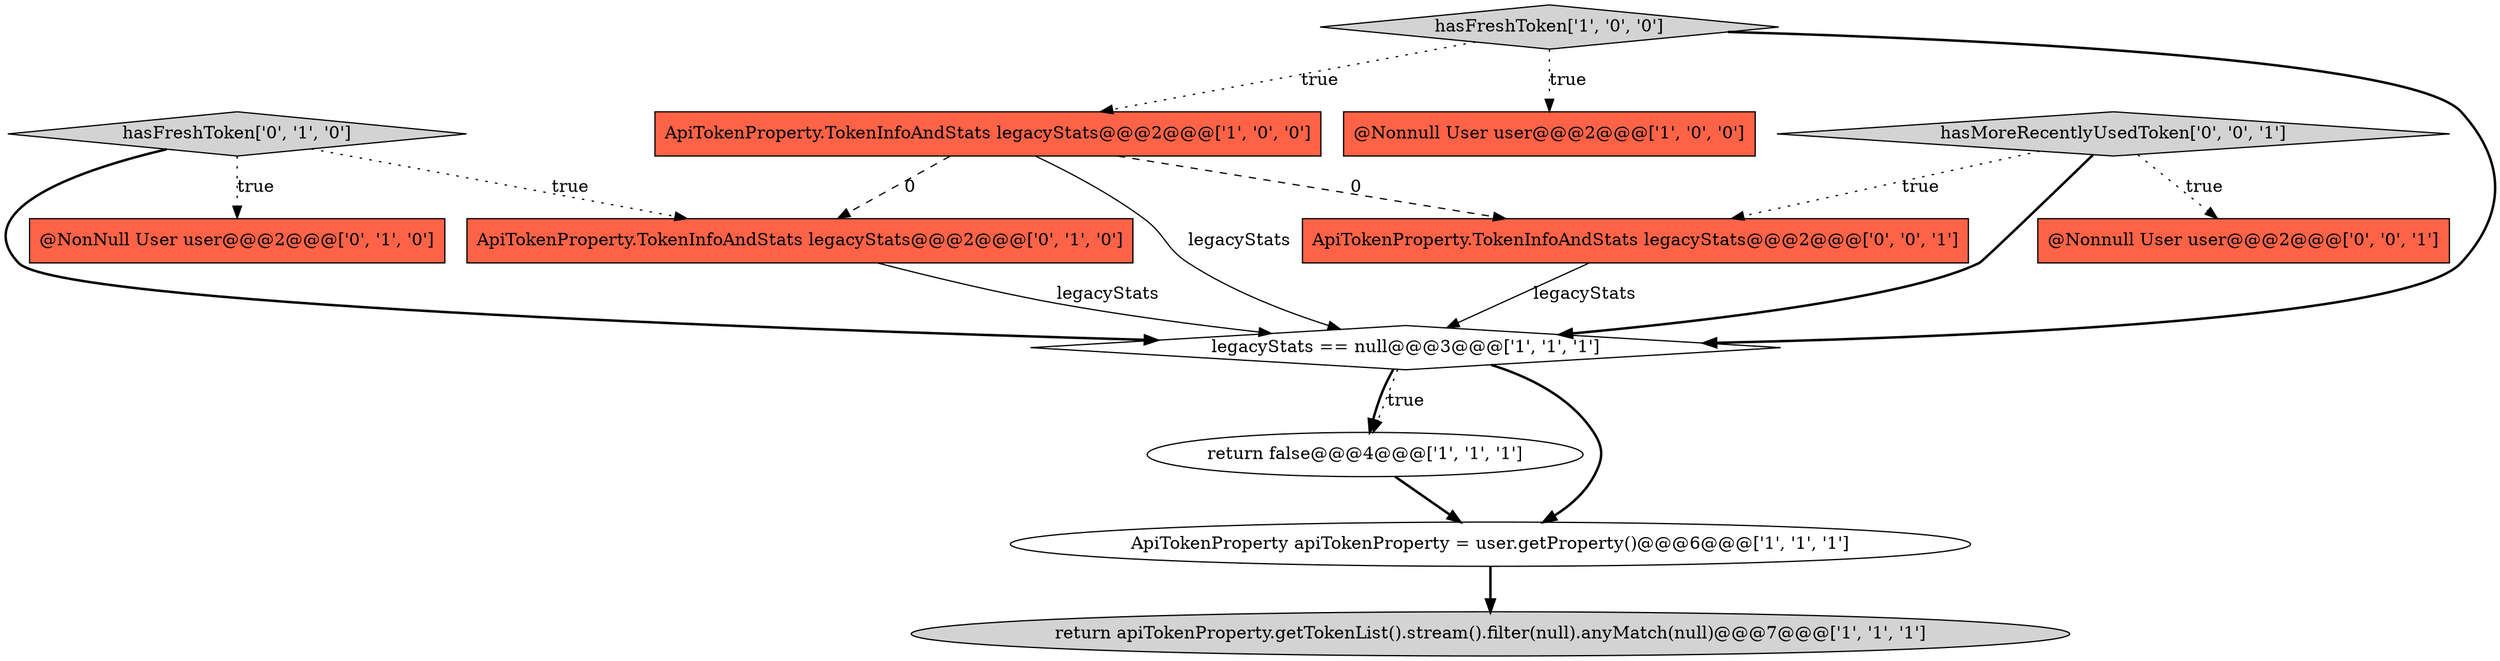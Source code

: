 digraph {
7 [style = filled, label = "@NonNull User user@@@2@@@['0', '1', '0']", fillcolor = tomato, shape = box image = "AAA0AAABBB2BBB"];
9 [style = filled, label = "ApiTokenProperty.TokenInfoAndStats legacyStats@@@2@@@['0', '1', '0']", fillcolor = tomato, shape = box image = "AAA1AAABBB2BBB"];
12 [style = filled, label = "hasMoreRecentlyUsedToken['0', '0', '1']", fillcolor = lightgray, shape = diamond image = "AAA0AAABBB3BBB"];
8 [style = filled, label = "hasFreshToken['0', '1', '0']", fillcolor = lightgray, shape = diamond image = "AAA0AAABBB2BBB"];
3 [style = filled, label = "hasFreshToken['1', '0', '0']", fillcolor = lightgray, shape = diamond image = "AAA0AAABBB1BBB"];
0 [style = filled, label = "@Nonnull User user@@@2@@@['1', '0', '0']", fillcolor = tomato, shape = box image = "AAA0AAABBB1BBB"];
4 [style = filled, label = "ApiTokenProperty.TokenInfoAndStats legacyStats@@@2@@@['1', '0', '0']", fillcolor = tomato, shape = box image = "AAA1AAABBB1BBB"];
10 [style = filled, label = "@Nonnull User user@@@2@@@['0', '0', '1']", fillcolor = tomato, shape = box image = "AAA0AAABBB3BBB"];
11 [style = filled, label = "ApiTokenProperty.TokenInfoAndStats legacyStats@@@2@@@['0', '0', '1']", fillcolor = tomato, shape = box image = "AAA0AAABBB3BBB"];
6 [style = filled, label = "return false@@@4@@@['1', '1', '1']", fillcolor = white, shape = ellipse image = "AAA0AAABBB1BBB"];
5 [style = filled, label = "legacyStats == null@@@3@@@['1', '1', '1']", fillcolor = white, shape = diamond image = "AAA0AAABBB1BBB"];
1 [style = filled, label = "ApiTokenProperty apiTokenProperty = user.getProperty()@@@6@@@['1', '1', '1']", fillcolor = white, shape = ellipse image = "AAA0AAABBB1BBB"];
2 [style = filled, label = "return apiTokenProperty.getTokenList().stream().filter(null).anyMatch(null)@@@7@@@['1', '1', '1']", fillcolor = lightgray, shape = ellipse image = "AAA0AAABBB1BBB"];
5->6 [style = dotted, label="true"];
3->4 [style = dotted, label="true"];
8->7 [style = dotted, label="true"];
5->1 [style = bold, label=""];
6->1 [style = bold, label=""];
1->2 [style = bold, label=""];
3->5 [style = bold, label=""];
4->9 [style = dashed, label="0"];
8->9 [style = dotted, label="true"];
4->11 [style = dashed, label="0"];
5->6 [style = bold, label=""];
12->10 [style = dotted, label="true"];
8->5 [style = bold, label=""];
4->5 [style = solid, label="legacyStats"];
12->5 [style = bold, label=""];
9->5 [style = solid, label="legacyStats"];
3->0 [style = dotted, label="true"];
12->11 [style = dotted, label="true"];
11->5 [style = solid, label="legacyStats"];
}
